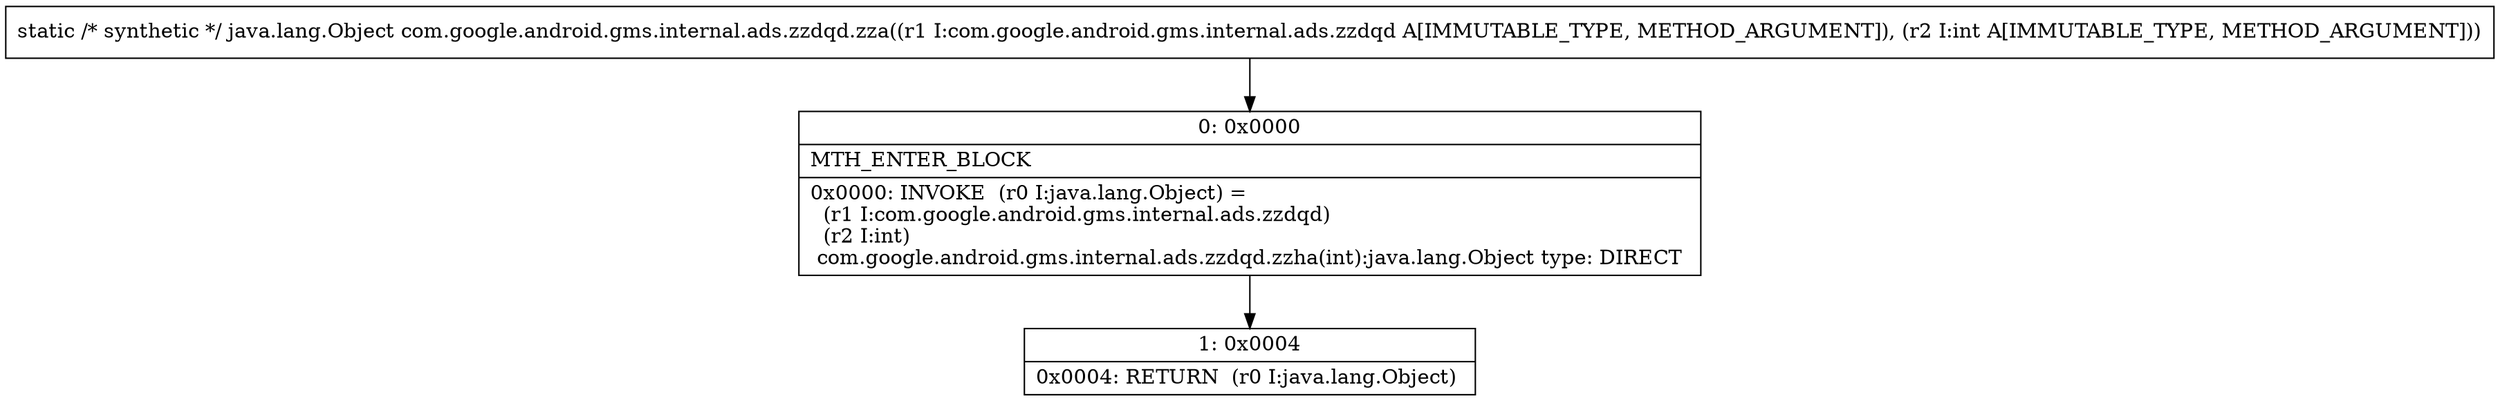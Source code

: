 digraph "CFG forcom.google.android.gms.internal.ads.zzdqd.zza(Lcom\/google\/android\/gms\/internal\/ads\/zzdqd;I)Ljava\/lang\/Object;" {
Node_0 [shape=record,label="{0\:\ 0x0000|MTH_ENTER_BLOCK\l|0x0000: INVOKE  (r0 I:java.lang.Object) = \l  (r1 I:com.google.android.gms.internal.ads.zzdqd)\l  (r2 I:int)\l com.google.android.gms.internal.ads.zzdqd.zzha(int):java.lang.Object type: DIRECT \l}"];
Node_1 [shape=record,label="{1\:\ 0x0004|0x0004: RETURN  (r0 I:java.lang.Object) \l}"];
MethodNode[shape=record,label="{static \/* synthetic *\/ java.lang.Object com.google.android.gms.internal.ads.zzdqd.zza((r1 I:com.google.android.gms.internal.ads.zzdqd A[IMMUTABLE_TYPE, METHOD_ARGUMENT]), (r2 I:int A[IMMUTABLE_TYPE, METHOD_ARGUMENT])) }"];
MethodNode -> Node_0;
Node_0 -> Node_1;
}

